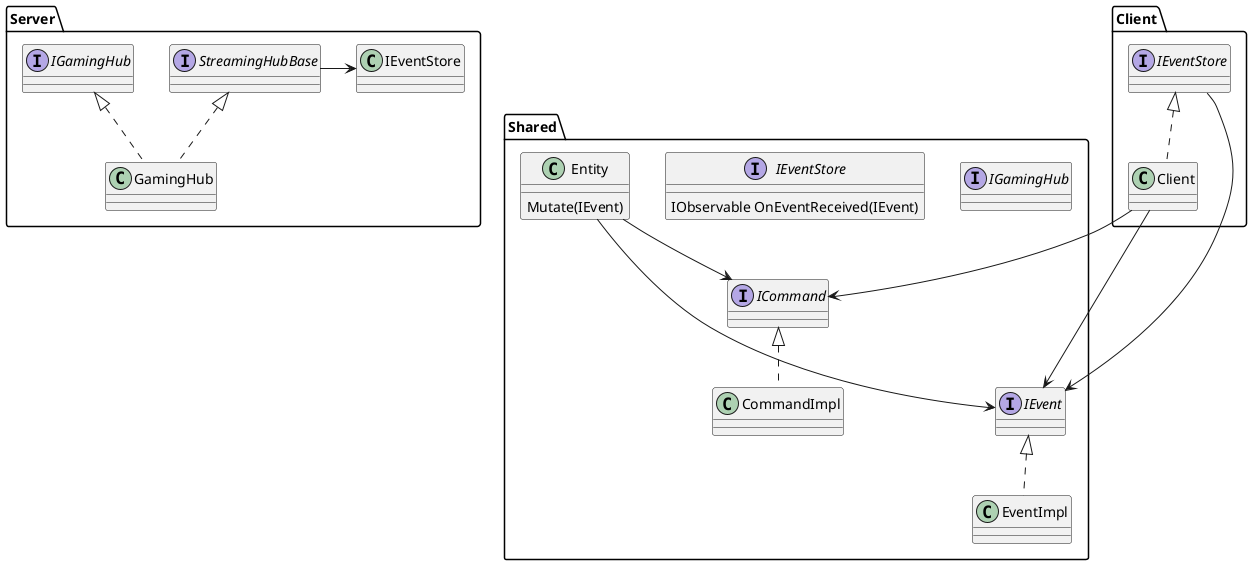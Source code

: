 @startuml

package Shared {
    interface IGamingHub {

    }

    interface IEventStore {
        IObservable OnEventReceived(IEvent)
    }

    interface IEvent
    interface ICommand

    class CommandImpl implements ICommand
    class EventImpl implements IEvent

    class Entity {
        Mutate(IEvent)
    }

    Entity --> ICommand
    Entity ---> IEvent
}

package Client {

    class Client implements IEventStore

    IEventStore --> IEvent
    Client --> IEvent
    Client --> ICommand
}

package Server {
    class GamingHub implements StreamingHubBase,IGamingHub

    StreamingHubBase -> IEventStore
}


@enduml